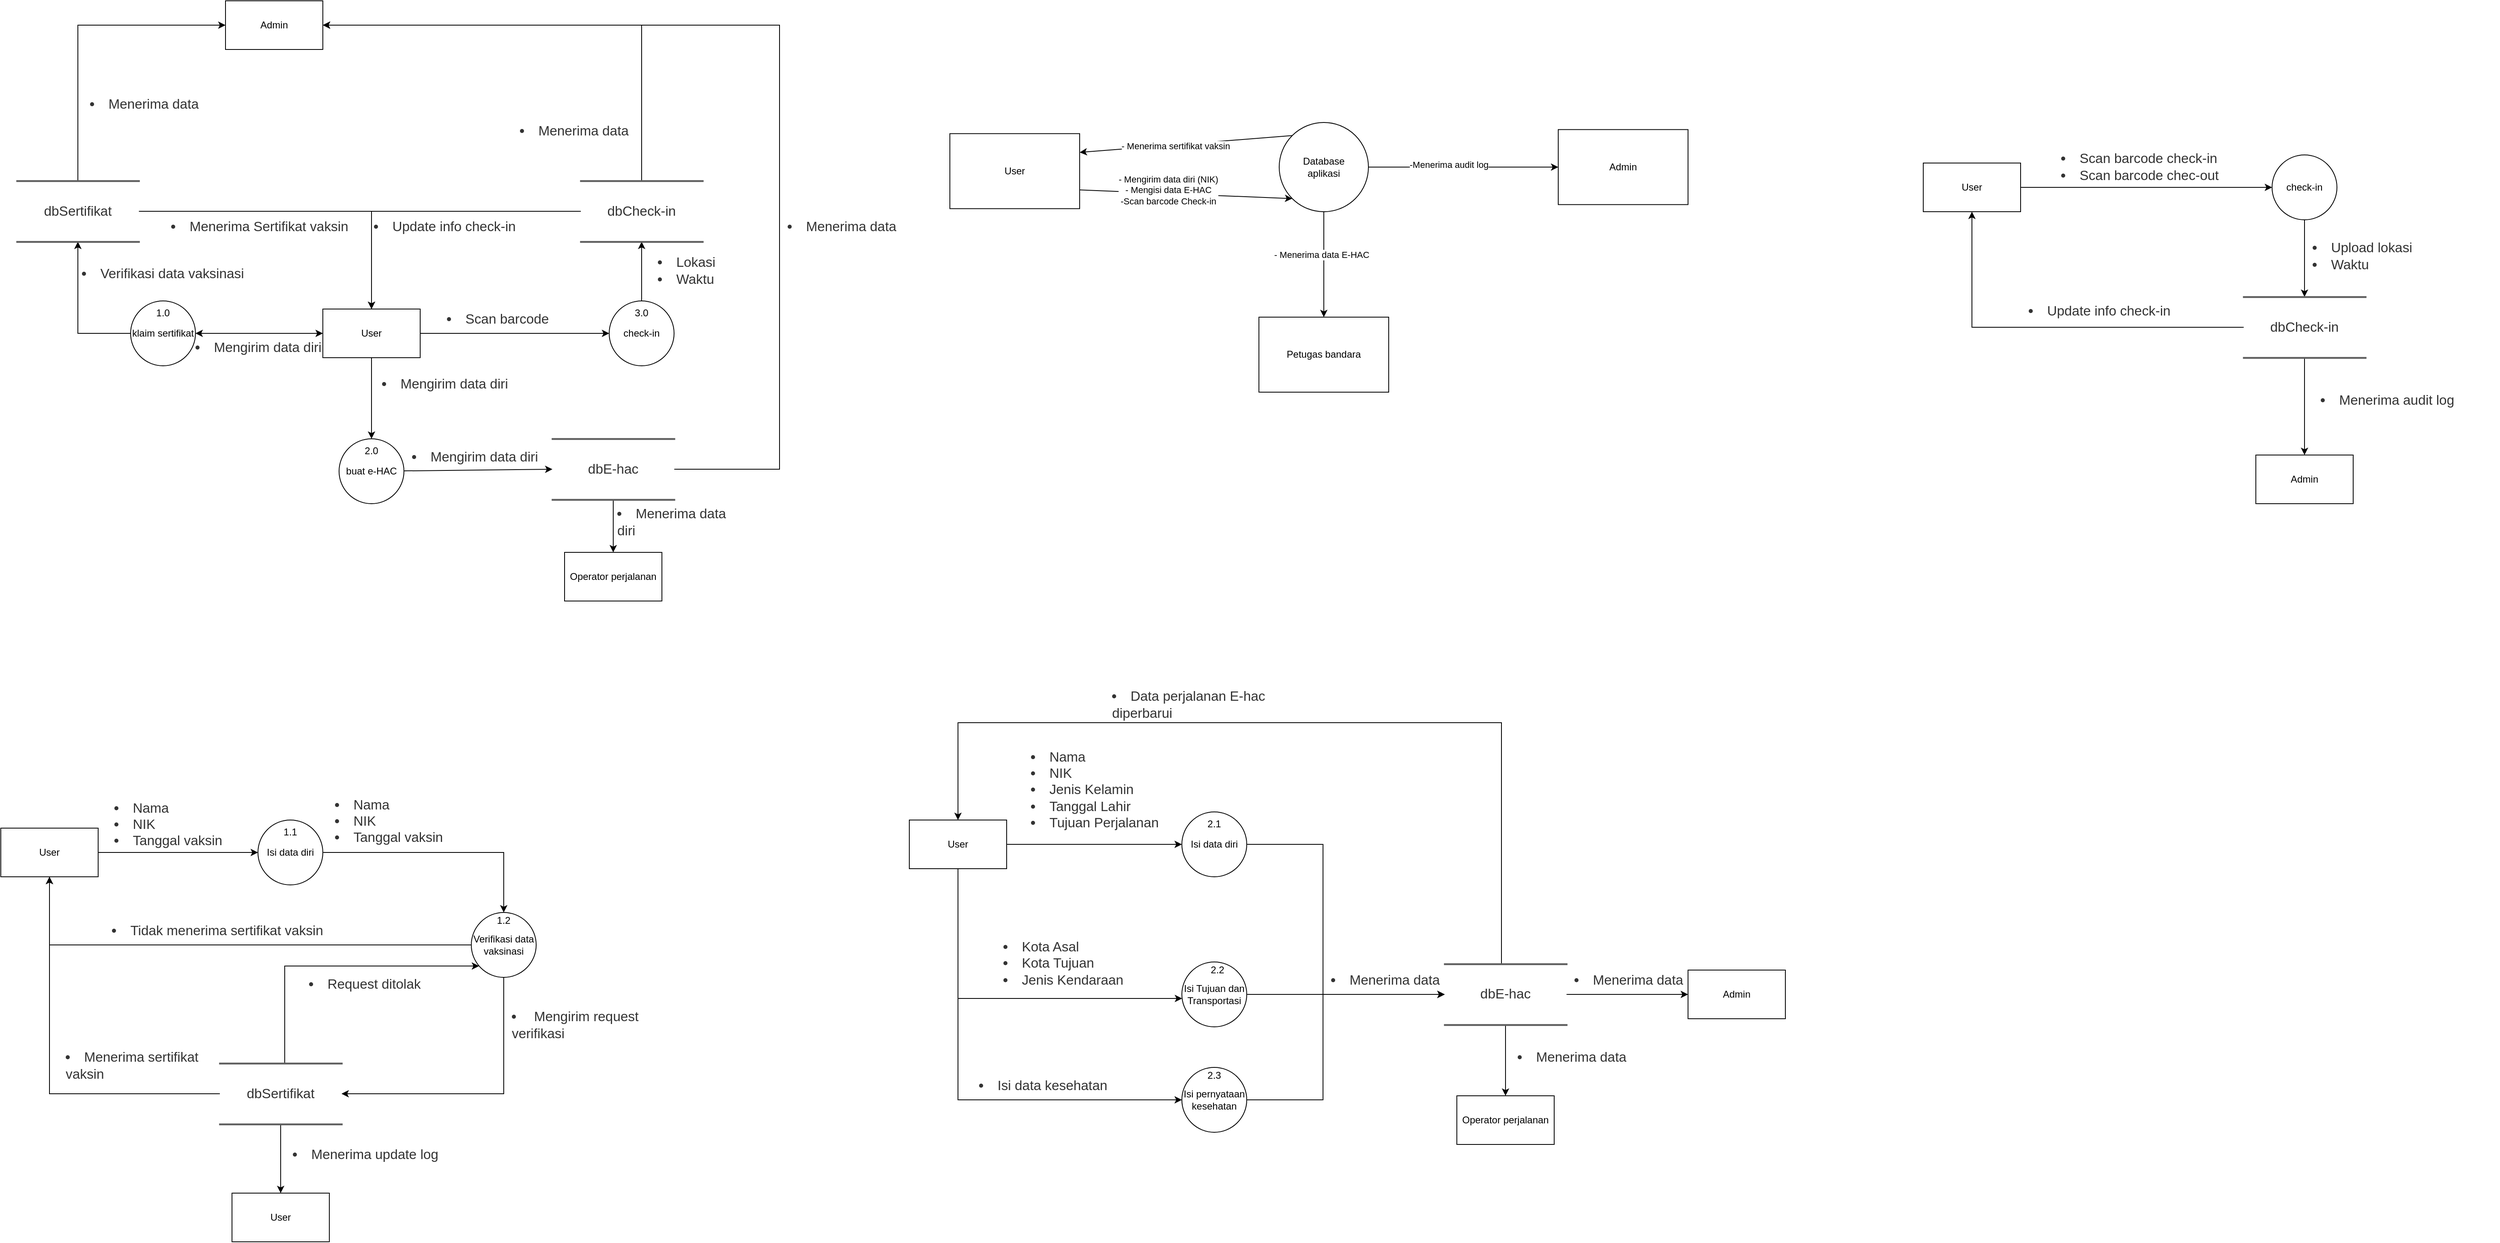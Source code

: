 <mxfile version="15.7.0" type="github"><diagram id="V8Hq1_ngPnHBTzTX9n4y" name="Page-1"><mxGraphModel dx="3760" dy="1576" grid="1" gridSize="10" guides="1" tooltips="1" connect="1" arrows="1" fold="1" page="1" pageScale="1" pageWidth="1169" pageHeight="827" math="0" shadow="0"><root><mxCell id="0"/><mxCell id="1" parent="0"/><mxCell id="EGkRi66vCZjtUg6DrDiT-50" style="edgeStyle=orthogonalEdgeStyle;rounded=0;orthogonalLoop=1;jettySize=auto;html=1;entryX=0.5;entryY=1;entryDx=0;entryDy=0;startArrow=none;startFill=0;" edge="1" parent="1" source="EGkRi66vCZjtUg6DrDiT-6" target="EGkRi66vCZjtUg6DrDiT-15"><mxGeometry relative="1" as="geometry"/></mxCell><mxCell id="EGkRi66vCZjtUg6DrDiT-6" value="check-in" style="ellipse;whiteSpace=wrap;html=1;aspect=fixed;" vertex="1" parent="1"><mxGeometry x="-1520" y="-380" width="80" height="80" as="geometry"/></mxCell><mxCell id="EGkRi66vCZjtUg6DrDiT-11" style="edgeStyle=orthogonalEdgeStyle;rounded=0;orthogonalLoop=1;jettySize=auto;html=1;entryX=0.5;entryY=1;entryDx=0;entryDy=0;" edge="1" parent="1" source="EGkRi66vCZjtUg6DrDiT-7" target="EGkRi66vCZjtUg6DrDiT-9"><mxGeometry relative="1" as="geometry"><Array as="points"><mxPoint x="-2175" y="-340"/></Array></mxGeometry></mxCell><mxCell id="EGkRi66vCZjtUg6DrDiT-7" value="klaim sertifikat" style="ellipse;whiteSpace=wrap;html=1;aspect=fixed;" vertex="1" parent="1"><mxGeometry x="-2110" y="-380" width="80" height="80" as="geometry"/></mxCell><mxCell id="EGkRi66vCZjtUg6DrDiT-33" style="edgeStyle=none;rounded=0;orthogonalLoop=1;jettySize=auto;html=1;entryX=0;entryY=0.5;entryDx=0;entryDy=0;" edge="1" parent="1" source="EGkRi66vCZjtUg6DrDiT-8" target="EGkRi66vCZjtUg6DrDiT-14"><mxGeometry relative="1" as="geometry"/></mxCell><mxCell id="EGkRi66vCZjtUg6DrDiT-8" value="buat e-HAC" style="ellipse;whiteSpace=wrap;html=1;aspect=fixed;" vertex="1" parent="1"><mxGeometry x="-1853" y="-210" width="80" height="80" as="geometry"/></mxCell><mxCell id="EGkRi66vCZjtUg6DrDiT-41" style="edgeStyle=orthogonalEdgeStyle;rounded=0;orthogonalLoop=1;jettySize=auto;html=1;entryX=0.5;entryY=0;entryDx=0;entryDy=0;startArrow=none;startFill=0;" edge="1" parent="1" source="EGkRi66vCZjtUg6DrDiT-9" target="EGkRi66vCZjtUg6DrDiT-16"><mxGeometry relative="1" as="geometry"/></mxCell><mxCell id="EGkRi66vCZjtUg6DrDiT-45" style="edgeStyle=orthogonalEdgeStyle;rounded=0;orthogonalLoop=1;jettySize=auto;html=1;entryX=0;entryY=0.5;entryDx=0;entryDy=0;startArrow=none;startFill=0;" edge="1" parent="1" source="EGkRi66vCZjtUg6DrDiT-9" target="EGkRi66vCZjtUg6DrDiT-18"><mxGeometry relative="1" as="geometry"><Array as="points"><mxPoint x="-2175" y="-720"/></Array></mxGeometry></mxCell><UserObject label="dbSertifikat" lucidchartObjectId="w27o8zYO7qZE" id="EGkRi66vCZjtUg6DrDiT-9"><mxCell style="html=1;overflow=block;blockSpacing=1;whiteSpace=wrap;shape=partialRectangle;right=0;left=0;whiteSpace=wrap;fontSize=16.7;fontColor=#333333;spacing=0;strokeColor=#5e5e5e;strokeOpacity=100;rounded=1;absoluteArcSize=1;arcSize=9;strokeWidth=2.3;" vertex="1" parent="1"><mxGeometry x="-2250" y="-528" width="150" height="75" as="geometry"/></mxCell></UserObject><mxCell id="EGkRi66vCZjtUg6DrDiT-23" style="edgeStyle=none;rounded=0;orthogonalLoop=1;jettySize=auto;html=1;exitX=0;exitY=0;exitDx=0;exitDy=0;entryX=1;entryY=0.25;entryDx=0;entryDy=0;" edge="1" parent="1" source="EGkRi66vCZjtUg6DrDiT-12" target="EGkRi66vCZjtUg6DrDiT-13"><mxGeometry relative="1" as="geometry"/></mxCell><mxCell id="EGkRi66vCZjtUg6DrDiT-24" value="- Menerima sertifikat vaksin" style="edgeLabel;html=1;align=center;verticalAlign=middle;resizable=0;points=[];" vertex="1" connectable="0" parent="EGkRi66vCZjtUg6DrDiT-23"><mxGeometry x="0.1" y="1" relative="1" as="geometry"><mxPoint as="offset"/></mxGeometry></mxCell><mxCell id="EGkRi66vCZjtUg6DrDiT-26" style="edgeStyle=none;rounded=0;orthogonalLoop=1;jettySize=auto;html=1;entryX=0.5;entryY=0;entryDx=0;entryDy=0;" edge="1" parent="1" source="EGkRi66vCZjtUg6DrDiT-12" target="EGkRi66vCZjtUg6DrDiT-25"><mxGeometry relative="1" as="geometry"/></mxCell><mxCell id="EGkRi66vCZjtUg6DrDiT-27" value="- Menerima data E-HAC" style="edgeLabel;html=1;align=center;verticalAlign=middle;resizable=0;points=[];" vertex="1" connectable="0" parent="EGkRi66vCZjtUg6DrDiT-26"><mxGeometry x="-0.185" y="-3" relative="1" as="geometry"><mxPoint as="offset"/></mxGeometry></mxCell><mxCell id="EGkRi66vCZjtUg6DrDiT-134" style="edgeStyle=orthogonalEdgeStyle;rounded=0;orthogonalLoop=1;jettySize=auto;html=1;startArrow=none;startFill=0;" edge="1" parent="1" source="EGkRi66vCZjtUg6DrDiT-12" target="EGkRi66vCZjtUg6DrDiT-28"><mxGeometry relative="1" as="geometry"/></mxCell><mxCell id="EGkRi66vCZjtUg6DrDiT-135" value="-Menerima audit log" style="edgeLabel;html=1;align=center;verticalAlign=middle;resizable=0;points=[];" vertex="1" connectable="0" parent="EGkRi66vCZjtUg6DrDiT-134"><mxGeometry x="-0.154" y="3" relative="1" as="geometry"><mxPoint as="offset"/></mxGeometry></mxCell><mxCell id="EGkRi66vCZjtUg6DrDiT-12" value="&lt;div&gt;Database &lt;br&gt;&lt;/div&gt;&lt;div&gt;aplikasi&lt;/div&gt;" style="ellipse;whiteSpace=wrap;html=1;aspect=fixed;" vertex="1" parent="1"><mxGeometry x="-694" y="-600" width="110" height="110" as="geometry"/></mxCell><mxCell id="EGkRi66vCZjtUg6DrDiT-21" style="rounded=0;orthogonalLoop=1;jettySize=auto;html=1;exitX=1;exitY=0.75;exitDx=0;exitDy=0;entryX=0;entryY=1;entryDx=0;entryDy=0;" edge="1" parent="1" source="EGkRi66vCZjtUg6DrDiT-13" target="EGkRi66vCZjtUg6DrDiT-12"><mxGeometry relative="1" as="geometry"/></mxCell><mxCell id="EGkRi66vCZjtUg6DrDiT-22" value="&lt;div&gt;- Mengirim data diri (NIK)&lt;/div&gt;&lt;div&gt;- Mengisi data E-HAC&lt;/div&gt;&lt;div&gt;-Scan barcode Check-in&lt;br&gt;&lt;/div&gt;&lt;div&gt;&lt;br&gt;&lt;/div&gt;" style="edgeLabel;html=1;align=center;verticalAlign=middle;resizable=0;points=[];" vertex="1" connectable="0" parent="EGkRi66vCZjtUg6DrDiT-21"><mxGeometry x="-0.169" y="-2" relative="1" as="geometry"><mxPoint as="offset"/></mxGeometry></mxCell><mxCell id="EGkRi66vCZjtUg6DrDiT-13" value="User" style="rounded=0;whiteSpace=wrap;html=1;" vertex="1" parent="1"><mxGeometry x="-1100" y="-586.25" width="160" height="92.5" as="geometry"/></mxCell><mxCell id="EGkRi66vCZjtUg6DrDiT-54" style="edgeStyle=orthogonalEdgeStyle;rounded=0;orthogonalLoop=1;jettySize=auto;html=1;entryX=0.5;entryY=0;entryDx=0;entryDy=0;startArrow=none;startFill=0;" edge="1" parent="1" source="EGkRi66vCZjtUg6DrDiT-14" target="EGkRi66vCZjtUg6DrDiT-17"><mxGeometry relative="1" as="geometry"/></mxCell><mxCell id="EGkRi66vCZjtUg6DrDiT-56" style="edgeStyle=orthogonalEdgeStyle;rounded=0;orthogonalLoop=1;jettySize=auto;html=1;entryX=1;entryY=0.5;entryDx=0;entryDy=0;startArrow=none;startFill=0;" edge="1" parent="1" source="EGkRi66vCZjtUg6DrDiT-14" target="EGkRi66vCZjtUg6DrDiT-18"><mxGeometry relative="1" as="geometry"><Array as="points"><mxPoint x="-1310" y="-172"/><mxPoint x="-1310" y="-720"/></Array></mxGeometry></mxCell><UserObject label="dbE-hac" lucidchartObjectId="w27o8zYO7qZE" id="EGkRi66vCZjtUg6DrDiT-14"><mxCell style="html=1;overflow=block;blockSpacing=1;whiteSpace=wrap;shape=partialRectangle;right=0;left=0;whiteSpace=wrap;fontSize=16.7;fontColor=#333333;spacing=0;strokeColor=#5e5e5e;strokeOpacity=100;rounded=1;absoluteArcSize=1;arcSize=9;strokeWidth=2.3;" vertex="1" parent="1"><mxGeometry x="-1590" y="-210" width="150" height="75" as="geometry"/></mxCell></UserObject><mxCell id="EGkRi66vCZjtUg6DrDiT-47" style="edgeStyle=orthogonalEdgeStyle;rounded=0;orthogonalLoop=1;jettySize=auto;html=1;startArrow=none;startFill=0;" edge="1" parent="1" source="EGkRi66vCZjtUg6DrDiT-15" target="EGkRi66vCZjtUg6DrDiT-16"><mxGeometry relative="1" as="geometry"/></mxCell><mxCell id="EGkRi66vCZjtUg6DrDiT-57" style="edgeStyle=orthogonalEdgeStyle;rounded=0;orthogonalLoop=1;jettySize=auto;html=1;entryX=1;entryY=0.5;entryDx=0;entryDy=0;startArrow=none;startFill=0;" edge="1" parent="1" source="EGkRi66vCZjtUg6DrDiT-15" target="EGkRi66vCZjtUg6DrDiT-18"><mxGeometry relative="1" as="geometry"><Array as="points"><mxPoint x="-1480" y="-720"/></Array></mxGeometry></mxCell><UserObject label="dbCheck-in" lucidchartObjectId="w27o8zYO7qZE" id="EGkRi66vCZjtUg6DrDiT-15"><mxCell style="html=1;overflow=block;blockSpacing=1;whiteSpace=wrap;shape=partialRectangle;right=0;left=0;whiteSpace=wrap;fontSize=16.7;fontColor=#333333;spacing=0;strokeColor=#5e5e5e;strokeOpacity=100;rounded=1;absoluteArcSize=1;arcSize=9;strokeWidth=2.3;" vertex="1" parent="1"><mxGeometry x="-1555" y="-528" width="150" height="75" as="geometry"/></mxCell></UserObject><mxCell id="EGkRi66vCZjtUg6DrDiT-19" style="edgeStyle=orthogonalEdgeStyle;rounded=0;orthogonalLoop=1;jettySize=auto;html=1;" edge="1" parent="1" source="EGkRi66vCZjtUg6DrDiT-16" target="EGkRi66vCZjtUg6DrDiT-6"><mxGeometry relative="1" as="geometry"/></mxCell><mxCell id="EGkRi66vCZjtUg6DrDiT-40" style="edgeStyle=orthogonalEdgeStyle;rounded=0;orthogonalLoop=1;jettySize=auto;html=1;startArrow=classic;startFill=1;" edge="1" parent="1" source="EGkRi66vCZjtUg6DrDiT-16" target="EGkRi66vCZjtUg6DrDiT-7"><mxGeometry relative="1" as="geometry"/></mxCell><mxCell id="EGkRi66vCZjtUg6DrDiT-46" style="edgeStyle=orthogonalEdgeStyle;rounded=0;orthogonalLoop=1;jettySize=auto;html=1;entryX=0.5;entryY=0;entryDx=0;entryDy=0;startArrow=none;startFill=0;" edge="1" parent="1" source="EGkRi66vCZjtUg6DrDiT-16" target="EGkRi66vCZjtUg6DrDiT-8"><mxGeometry relative="1" as="geometry"/></mxCell><mxCell id="EGkRi66vCZjtUg6DrDiT-16" value="User" style="rounded=0;whiteSpace=wrap;html=1;" vertex="1" parent="1"><mxGeometry x="-1873" y="-370" width="120" height="60" as="geometry"/></mxCell><mxCell id="EGkRi66vCZjtUg6DrDiT-17" value="Operator perjalanan" style="rounded=0;whiteSpace=wrap;html=1;" vertex="1" parent="1"><mxGeometry x="-1575" y="-70" width="120" height="60" as="geometry"/></mxCell><mxCell id="EGkRi66vCZjtUg6DrDiT-18" value="Admin" style="rounded=0;whiteSpace=wrap;html=1;" vertex="1" parent="1"><mxGeometry x="-1993" y="-750" width="120" height="60" as="geometry"/></mxCell><mxCell id="EGkRi66vCZjtUg6DrDiT-25" value="Petugas bandara" style="rounded=0;whiteSpace=wrap;html=1;" vertex="1" parent="1"><mxGeometry x="-719" y="-360" width="160" height="92.5" as="geometry"/></mxCell><mxCell id="EGkRi66vCZjtUg6DrDiT-28" value="Admin" style="rounded=0;whiteSpace=wrap;html=1;" vertex="1" parent="1"><mxGeometry x="-350" y="-591.25" width="160" height="92.5" as="geometry"/></mxCell><UserObject label="&lt;ul style=&quot;margin: 0px ; padding-left: 10px ; list-style-position: inside ; list-style-type: disc&quot;&gt;&lt;li style=&quot;text-align: left ; color: #333333 ; font-size: 16.7px&quot;&gt;&lt;span style=&quot;margin-left: 0px ; margin-top: -2px&quot;&gt;&lt;span style=&quot;font-size: 16.7px ; color: #333333&quot;&gt;Menerima Sertifikat vaksin&lt;br&gt;&lt;/span&gt;&lt;/span&gt;&lt;/li&gt;&lt;/ul&gt;" lucidchartObjectId="ZW7oOzYWZf9j" id="EGkRi66vCZjtUg6DrDiT-42"><mxCell style="html=1;overflow=block;blockSpacing=1;whiteSpace=wrap;strokeColor=none;fillColor=none;whiteSpace=wrap;fontSize=13;spacing=0;strokeWidth=1.5;" vertex="1" parent="1"><mxGeometry x="-2070" y="-493.75" width="230" height="45" as="geometry"/></mxCell></UserObject><UserObject label="&lt;ul style=&quot;margin: 0px ; padding-left: 10px ; list-style-position: inside ; list-style-type: disc&quot;&gt;&lt;li style=&quot;text-align: left ; color: #333333 ; font-size: 16.7px&quot;&gt;&lt;span style=&quot;margin-left: 0px ; margin-top: -2px&quot;&gt;&lt;span style=&quot;font-size: 16.7px ; color: #333333&quot;&gt;Mengirim data diri&lt;br&gt;&lt;/span&gt;&lt;/span&gt;&lt;/li&gt;&lt;/ul&gt;" lucidchartObjectId="ZW7oOzYWZf9j" id="EGkRi66vCZjtUg6DrDiT-43"><mxCell style="html=1;overflow=block;blockSpacing=1;whiteSpace=wrap;strokeColor=none;fillColor=none;whiteSpace=wrap;fontSize=13;spacing=0;strokeWidth=1.5;" vertex="1" parent="1"><mxGeometry x="-2040" y="-345" width="230" height="45" as="geometry"/></mxCell></UserObject><UserObject label="&lt;ul style=&quot;margin: 0px ; padding-left: 10px ; list-style-position: inside ; list-style-type: disc&quot;&gt;&lt;li style=&quot;text-align: left ; color: #333333 ; font-size: 16.7px&quot;&gt;&lt;span style=&quot;margin-left: 0px ; margin-top: -2px&quot;&gt;&lt;span style=&quot;font-size: 16.7px ; color: #333333&quot;&gt;Verifikasi data vaksinasi&lt;br&gt;&lt;/span&gt;&lt;/span&gt;&lt;/li&gt;&lt;/ul&gt;" lucidchartObjectId="ZW7oOzYWZf9j" id="EGkRi66vCZjtUg6DrDiT-44"><mxCell style="html=1;overflow=block;blockSpacing=1;whiteSpace=wrap;strokeColor=none;fillColor=none;whiteSpace=wrap;fontSize=13;spacing=0;strokeWidth=1.5;" vertex="1" parent="1"><mxGeometry x="-2180" y="-436" width="230" height="45" as="geometry"/></mxCell></UserObject><UserObject label="&lt;ul style=&quot;margin: 0px ; padding-left: 10px ; list-style-position: inside ; list-style-type: disc&quot;&gt;&lt;li style=&quot;text-align: left ; color: #333333 ; font-size: 16.7px&quot;&gt;Update info check-in&lt;br&gt;&lt;/li&gt;&lt;/ul&gt;" lucidchartObjectId="ZW7oOzYWZf9j" id="EGkRi66vCZjtUg6DrDiT-48"><mxCell style="html=1;overflow=block;blockSpacing=1;whiteSpace=wrap;strokeColor=none;fillColor=none;whiteSpace=wrap;fontSize=13;spacing=0;strokeWidth=1.5;" vertex="1" parent="1"><mxGeometry x="-1820" y="-493.75" width="230" height="45" as="geometry"/></mxCell></UserObject><UserObject label="&lt;ul style=&quot;margin: 0px ; padding-left: 10px ; list-style-position: inside ; list-style-type: disc&quot;&gt;&lt;li style=&quot;text-align: left ; color: #333333 ; font-size: 16.7px&quot;&gt;Scan barcode&lt;br&gt;&lt;/li&gt;&lt;/ul&gt;" lucidchartObjectId="ZW7oOzYWZf9j" id="EGkRi66vCZjtUg6DrDiT-49"><mxCell style="html=1;overflow=block;blockSpacing=1;whiteSpace=wrap;strokeColor=none;fillColor=none;whiteSpace=wrap;fontSize=13;spacing=0;strokeWidth=1.5;" vertex="1" parent="1"><mxGeometry x="-1730" y="-380" width="230" height="45" as="geometry"/></mxCell></UserObject><UserObject label="&lt;ul style=&quot;margin: 0px ; padding-left: 10px ; list-style-position: inside ; list-style-type: disc&quot;&gt;&lt;li style=&quot;text-align: left ; color: #333333 ; font-size: 16.7px&quot;&gt;Lokasi&lt;/li&gt;&lt;li style=&quot;text-align: left ; color: #333333 ; font-size: 16.7px&quot;&gt;Waktu&lt;br&gt;&lt;/li&gt;&lt;/ul&gt;" lucidchartObjectId="ZW7oOzYWZf9j" id="EGkRi66vCZjtUg6DrDiT-51"><mxCell style="html=1;overflow=block;blockSpacing=1;whiteSpace=wrap;strokeColor=none;fillColor=none;whiteSpace=wrap;fontSize=13;spacing=0;strokeWidth=1.5;" vertex="1" parent="1"><mxGeometry x="-1470" y="-440" width="100" height="45" as="geometry"/></mxCell></UserObject><UserObject label="&lt;ul style=&quot;margin: 0px ; padding-left: 10px ; list-style-position: inside ; list-style-type: disc&quot;&gt;&lt;li style=&quot;text-align: left ; color: #333333 ; font-size: 16.7px&quot;&gt;&lt;span style=&quot;margin-left: 0px ; margin-top: -2px&quot;&gt;&lt;span style=&quot;font-size: 16.7px ; color: #333333&quot;&gt;Mengirim data diri&lt;br&gt;&lt;/span&gt;&lt;/span&gt;&lt;/li&gt;&lt;/ul&gt;" lucidchartObjectId="ZW7oOzYWZf9j" id="EGkRi66vCZjtUg6DrDiT-52"><mxCell style="html=1;overflow=block;blockSpacing=1;whiteSpace=wrap;strokeColor=none;fillColor=none;whiteSpace=wrap;fontSize=13;spacing=0;strokeWidth=1.5;" vertex="1" parent="1"><mxGeometry x="-1810" y="-300" width="230" height="45" as="geometry"/></mxCell></UserObject><UserObject label="&lt;ul style=&quot;margin: 0px ; padding-left: 10px ; list-style-position: inside ; list-style-type: disc&quot;&gt;&lt;li style=&quot;text-align: left ; color: #333333 ; font-size: 16.7px&quot;&gt;&lt;span style=&quot;margin-left: 0px ; margin-top: -2px&quot;&gt;&lt;span style=&quot;font-size: 16.7px ; color: #333333&quot;&gt;Mengirim data diri&lt;br&gt;&lt;/span&gt;&lt;/span&gt;&lt;/li&gt;&lt;/ul&gt;" lucidchartObjectId="ZW7oOzYWZf9j" id="EGkRi66vCZjtUg6DrDiT-53"><mxCell style="html=1;overflow=block;blockSpacing=1;whiteSpace=wrap;strokeColor=none;fillColor=none;whiteSpace=wrap;fontSize=13;spacing=0;strokeWidth=1.5;" vertex="1" parent="1"><mxGeometry x="-1773" y="-210" width="230" height="45" as="geometry"/></mxCell></UserObject><UserObject label="&lt;ul style=&quot;margin: 0px ; padding-left: 10px ; list-style-position: inside ; list-style-type: disc&quot;&gt;&lt;li style=&quot;text-align: left ; color: #333333 ; font-size: 16.7px&quot;&gt;&lt;span style=&quot;margin-left: 0px ; margin-top: -2px&quot;&gt;&lt;span style=&quot;font-size: 16.7px ; color: #333333&quot;&gt;Menerima data diri&lt;br&gt;&lt;/span&gt;&lt;/span&gt;&lt;/li&gt;&lt;/ul&gt;" lucidchartObjectId="ZW7oOzYWZf9j" id="EGkRi66vCZjtUg6DrDiT-55"><mxCell style="html=1;overflow=block;blockSpacing=1;whiteSpace=wrap;strokeColor=none;fillColor=none;whiteSpace=wrap;fontSize=13;spacing=0;strokeWidth=1.5;" vertex="1" parent="1"><mxGeometry x="-1520" y="-130" width="170" height="45" as="geometry"/></mxCell></UserObject><UserObject label="&lt;ul style=&quot;margin: 0px ; padding-left: 10px ; list-style-position: inside ; list-style-type: disc&quot;&gt;&lt;li style=&quot;text-align: left ; color: #333333 ; font-size: 16.7px&quot;&gt;&lt;span style=&quot;margin-left: 0px ; margin-top: -2px&quot;&gt;&lt;span style=&quot;font-size: 16.7px ; color: #333333&quot;&gt;Menerima data&lt;br&gt;&lt;/span&gt;&lt;/span&gt;&lt;/li&gt;&lt;/ul&gt;" lucidchartObjectId="ZW7oOzYWZf9j" id="EGkRi66vCZjtUg6DrDiT-58"><mxCell style="html=1;overflow=block;blockSpacing=1;whiteSpace=wrap;strokeColor=none;fillColor=none;whiteSpace=wrap;fontSize=13;spacing=0;strokeWidth=1.5;" vertex="1" parent="1"><mxGeometry x="-2170" y="-645" width="170" height="45" as="geometry"/></mxCell></UserObject><UserObject label="&lt;ul style=&quot;margin: 0px ; padding-left: 10px ; list-style-position: inside ; list-style-type: disc&quot;&gt;&lt;li style=&quot;text-align: left ; color: #333333 ; font-size: 16.7px&quot;&gt;&lt;span style=&quot;margin-left: 0px ; margin-top: -2px&quot;&gt;&lt;span style=&quot;font-size: 16.7px ; color: #333333&quot;&gt;Menerima data&lt;br&gt;&lt;/span&gt;&lt;/span&gt;&lt;/li&gt;&lt;/ul&gt;" lucidchartObjectId="ZW7oOzYWZf9j" id="EGkRi66vCZjtUg6DrDiT-59"><mxCell style="html=1;overflow=block;blockSpacing=1;whiteSpace=wrap;strokeColor=none;fillColor=none;whiteSpace=wrap;fontSize=13;spacing=0;strokeWidth=1.5;" vertex="1" parent="1"><mxGeometry x="-1310" y="-493.75" width="170" height="45" as="geometry"/></mxCell></UserObject><UserObject label="&lt;ul style=&quot;margin: 0px ; padding-left: 10px ; list-style-position: inside ; list-style-type: disc&quot;&gt;&lt;li style=&quot;text-align: left ; color: #333333 ; font-size: 16.7px&quot;&gt;&lt;span style=&quot;margin-left: 0px ; margin-top: -2px&quot;&gt;&lt;span style=&quot;font-size: 16.7px ; color: #333333&quot;&gt;Menerima data&lt;br&gt;&lt;/span&gt;&lt;/span&gt;&lt;/li&gt;&lt;/ul&gt;" lucidchartObjectId="ZW7oOzYWZf9j" id="EGkRi66vCZjtUg6DrDiT-60"><mxCell style="html=1;overflow=block;blockSpacing=1;whiteSpace=wrap;strokeColor=none;fillColor=none;whiteSpace=wrap;fontSize=13;spacing=0;strokeWidth=1.5;" vertex="1" parent="1"><mxGeometry x="-1640" y="-611.25" width="170" height="45" as="geometry"/></mxCell></UserObject><mxCell id="EGkRi66vCZjtUg6DrDiT-66" style="edgeStyle=orthogonalEdgeStyle;rounded=0;orthogonalLoop=1;jettySize=auto;html=1;entryX=0;entryY=0.5;entryDx=0;entryDy=0;startArrow=none;startFill=0;" edge="1" parent="1" source="EGkRi66vCZjtUg6DrDiT-61" target="EGkRi66vCZjtUg6DrDiT-64"><mxGeometry relative="1" as="geometry"/></mxCell><mxCell id="EGkRi66vCZjtUg6DrDiT-61" value="User" style="rounded=0;whiteSpace=wrap;html=1;" vertex="1" parent="1"><mxGeometry x="-2270" y="270" width="120" height="60" as="geometry"/></mxCell><mxCell id="EGkRi66vCZjtUg6DrDiT-77" style="edgeStyle=orthogonalEdgeStyle;rounded=0;orthogonalLoop=1;jettySize=auto;html=1;entryX=1;entryY=0.5;entryDx=0;entryDy=0;startArrow=none;startFill=0;" edge="1" parent="1" source="EGkRi66vCZjtUg6DrDiT-62" target="EGkRi66vCZjtUg6DrDiT-63"><mxGeometry relative="1" as="geometry"><Array as="points"><mxPoint x="-1650" y="598"/></Array></mxGeometry></mxCell><mxCell id="EGkRi66vCZjtUg6DrDiT-80" style="edgeStyle=orthogonalEdgeStyle;rounded=0;orthogonalLoop=1;jettySize=auto;html=1;entryX=0.5;entryY=1;entryDx=0;entryDy=0;startArrow=none;startFill=0;" edge="1" parent="1" source="EGkRi66vCZjtUg6DrDiT-62" target="EGkRi66vCZjtUg6DrDiT-61"><mxGeometry relative="1" as="geometry"/></mxCell><mxCell id="EGkRi66vCZjtUg6DrDiT-62" value="Verifikasi data vaksinasi" style="ellipse;whiteSpace=wrap;html=1;aspect=fixed;" vertex="1" parent="1"><mxGeometry x="-1690" y="374" width="80" height="80" as="geometry"/></mxCell><mxCell id="EGkRi66vCZjtUg6DrDiT-72" style="edgeStyle=orthogonalEdgeStyle;rounded=0;orthogonalLoop=1;jettySize=auto;html=1;startArrow=none;startFill=0;" edge="1" parent="1" source="EGkRi66vCZjtUg6DrDiT-63" target="EGkRi66vCZjtUg6DrDiT-61"><mxGeometry relative="1" as="geometry"/></mxCell><mxCell id="EGkRi66vCZjtUg6DrDiT-78" style="edgeStyle=orthogonalEdgeStyle;rounded=0;orthogonalLoop=1;jettySize=auto;html=1;startArrow=none;startFill=0;" edge="1" parent="1" source="EGkRi66vCZjtUg6DrDiT-63" target="EGkRi66vCZjtUg6DrDiT-62"><mxGeometry relative="1" as="geometry"><mxPoint x="-1670" y="440" as="targetPoint"/><Array as="points"><mxPoint x="-1920" y="440"/></Array></mxGeometry></mxCell><mxCell id="EGkRi66vCZjtUg6DrDiT-83" style="edgeStyle=orthogonalEdgeStyle;rounded=0;orthogonalLoop=1;jettySize=auto;html=1;entryX=0.5;entryY=0;entryDx=0;entryDy=0;startArrow=none;startFill=0;" edge="1" parent="1" source="EGkRi66vCZjtUg6DrDiT-63" target="EGkRi66vCZjtUg6DrDiT-82"><mxGeometry relative="1" as="geometry"/></mxCell><UserObject label="dbSertifikat" lucidchartObjectId="w27o8zYO7qZE" id="EGkRi66vCZjtUg6DrDiT-63"><mxCell style="html=1;overflow=block;blockSpacing=1;whiteSpace=wrap;shape=partialRectangle;right=0;left=0;whiteSpace=wrap;fontSize=16.7;fontColor=#333333;spacing=0;strokeColor=#5e5e5e;strokeOpacity=100;rounded=1;absoluteArcSize=1;arcSize=9;strokeWidth=2.3;" vertex="1" parent="1"><mxGeometry x="-2000" y="560" width="150" height="75" as="geometry"/></mxCell></UserObject><mxCell id="EGkRi66vCZjtUg6DrDiT-68" style="edgeStyle=orthogonalEdgeStyle;rounded=0;orthogonalLoop=1;jettySize=auto;html=1;startArrow=none;startFill=0;" edge="1" parent="1" source="EGkRi66vCZjtUg6DrDiT-64" target="EGkRi66vCZjtUg6DrDiT-62"><mxGeometry relative="1" as="geometry"/></mxCell><mxCell id="EGkRi66vCZjtUg6DrDiT-64" value="Isi data diri" style="ellipse;whiteSpace=wrap;html=1;aspect=fixed;" vertex="1" parent="1"><mxGeometry x="-1953" y="260" width="80" height="80" as="geometry"/></mxCell><UserObject label="&lt;ul style=&quot;margin: 0px ; padding-left: 10px ; list-style-position: inside ; list-style-type: disc&quot;&gt;&lt;li style=&quot;text-align: left ; color: #333333 ; font-size: 16.7px&quot;&gt;Nama&lt;/li&gt;&lt;li style=&quot;text-align: left ; color: #333333 ; font-size: 16.7px&quot;&gt;NIK&lt;/li&gt;&lt;li style=&quot;text-align: left ; color: #333333 ; font-size: 16.7px&quot;&gt;Tanggal vaksin&lt;br&gt;&lt;/li&gt;&lt;/ul&gt;" lucidchartObjectId="ZW7oOzYWZf9j" id="EGkRi66vCZjtUg6DrDiT-67"><mxCell style="html=1;overflow=block;blockSpacing=1;whiteSpace=wrap;strokeColor=none;fillColor=none;whiteSpace=wrap;fontSize=13;spacing=0;strokeWidth=1.5;" vertex="1" parent="1"><mxGeometry x="-2140" y="235" width="230" height="45" as="geometry"/></mxCell></UserObject><UserObject label="&lt;br&gt;&lt;ul style=&quot;margin: 0px ; padding-left: 10px ; list-style-position: inside ; list-style-type: disc&quot;&gt;&lt;li style=&quot;text-align: left ; color: #333333 ; font-size: 16.7px&quot;&gt;Nama&lt;/li&gt;&lt;li style=&quot;text-align: left ; color: #333333 ; font-size: 16.7px&quot;&gt;NIK&lt;/li&gt;&lt;li style=&quot;text-align: left ; color: #333333 ; font-size: 16.7px&quot;&gt;Tanggal vaksin&lt;br&gt;&lt;/li&gt;&lt;/ul&gt;" lucidchartObjectId="ZW7oOzYWZf9j" id="EGkRi66vCZjtUg6DrDiT-69"><mxCell style="html=1;overflow=block;blockSpacing=1;whiteSpace=wrap;strokeColor=none;fillColor=none;whiteSpace=wrap;fontSize=13;spacing=0;strokeWidth=1.5;" vertex="1" parent="1"><mxGeometry x="-1868" y="215" width="230" height="45" as="geometry"/></mxCell></UserObject><UserObject label="&lt;ul style=&quot;margin: 0px ; padding-left: 10px ; list-style-position: inside ; list-style-type: disc&quot;&gt;&lt;li style=&quot;text-align: left ; color: #333333 ; font-size: 16.7px&quot;&gt;&amp;nbsp;Mengirim request verifikasi&lt;br&gt;&lt;/li&gt;&lt;/ul&gt;" lucidchartObjectId="ZW7oOzYWZf9j" id="EGkRi66vCZjtUg6DrDiT-73"><mxCell style="html=1;overflow=block;blockSpacing=1;whiteSpace=wrap;strokeColor=none;fillColor=none;whiteSpace=wrap;fontSize=13;spacing=0;strokeWidth=1.5;" vertex="1" parent="1"><mxGeometry x="-1650" y="490" width="190" height="45" as="geometry"/></mxCell></UserObject><UserObject label="&lt;ul style=&quot;margin: 0px ; padding-left: 10px ; list-style-position: inside ; list-style-type: disc&quot;&gt;&lt;li style=&quot;text-align: left ; color: #333333 ; font-size: 16.7px&quot;&gt;Menerima sertifikat vaksin&lt;br&gt;&lt;/li&gt;&lt;/ul&gt;" lucidchartObjectId="ZW7oOzYWZf9j" id="EGkRi66vCZjtUg6DrDiT-75"><mxCell style="html=1;overflow=block;blockSpacing=1;whiteSpace=wrap;strokeColor=none;fillColor=none;whiteSpace=wrap;fontSize=13;spacing=0;strokeWidth=1.5;" vertex="1" parent="1"><mxGeometry x="-2200" y="540" width="190" height="45" as="geometry"/></mxCell></UserObject><UserObject label="&lt;ul style=&quot;margin: 0px ; padding-left: 10px ; list-style-position: inside ; list-style-type: disc&quot;&gt;&lt;li style=&quot;text-align: left ; color: #333333 ; font-size: 16.7px&quot;&gt;Request ditolak&lt;br&gt;&lt;/li&gt;&lt;/ul&gt;" lucidchartObjectId="ZW7oOzYWZf9j" id="EGkRi66vCZjtUg6DrDiT-79"><mxCell style="html=1;overflow=block;blockSpacing=1;whiteSpace=wrap;strokeColor=none;fillColor=none;whiteSpace=wrap;fontSize=13;spacing=0;strokeWidth=1.5;" vertex="1" parent="1"><mxGeometry x="-1900" y="440" width="190" height="45" as="geometry"/></mxCell></UserObject><UserObject label="&lt;ul style=&quot;margin: 0px ; padding-left: 10px ; list-style-position: inside ; list-style-type: disc&quot;&gt;&lt;li style=&quot;text-align: left ; color: #333333 ; font-size: 16.7px&quot;&gt;Tidak menerima sertifikat vaksin&lt;br&gt;&lt;/li&gt;&lt;/ul&gt;" lucidchartObjectId="ZW7oOzYWZf9j" id="EGkRi66vCZjtUg6DrDiT-81"><mxCell style="html=1;overflow=block;blockSpacing=1;whiteSpace=wrap;strokeColor=none;fillColor=none;whiteSpace=wrap;fontSize=13;spacing=0;strokeWidth=1.5;" vertex="1" parent="1"><mxGeometry x="-2143" y="374" width="283" height="45" as="geometry"/></mxCell></UserObject><mxCell id="EGkRi66vCZjtUg6DrDiT-82" value="User" style="rounded=0;whiteSpace=wrap;html=1;" vertex="1" parent="1"><mxGeometry x="-1985" y="720" width="120" height="60" as="geometry"/></mxCell><UserObject label="&lt;ul style=&quot;margin: 0px ; padding-left: 10px ; list-style-position: inside ; list-style-type: disc&quot;&gt;&lt;li style=&quot;text-align: left ; color: #333333 ; font-size: 16.7px&quot;&gt;Menerima update log&lt;br&gt;&lt;/li&gt;&lt;/ul&gt;" lucidchartObjectId="ZW7oOzYWZf9j" id="EGkRi66vCZjtUg6DrDiT-84"><mxCell style="html=1;overflow=block;blockSpacing=1;whiteSpace=wrap;strokeColor=none;fillColor=none;whiteSpace=wrap;fontSize=13;spacing=0;strokeWidth=1.5;" vertex="1" parent="1"><mxGeometry x="-1920" y="650" width="190" height="45" as="geometry"/></mxCell></UserObject><mxCell id="EGkRi66vCZjtUg6DrDiT-89" style="edgeStyle=orthogonalEdgeStyle;rounded=0;orthogonalLoop=1;jettySize=auto;html=1;startArrow=none;startFill=0;" edge="1" parent="1" source="EGkRi66vCZjtUg6DrDiT-85" target="EGkRi66vCZjtUg6DrDiT-86"><mxGeometry relative="1" as="geometry"/></mxCell><mxCell id="EGkRi66vCZjtUg6DrDiT-91" style="edgeStyle=orthogonalEdgeStyle;rounded=0;orthogonalLoop=1;jettySize=auto;html=1;startArrow=none;startFill=0;" edge="1" parent="1" source="EGkRi66vCZjtUg6DrDiT-85" target="EGkRi66vCZjtUg6DrDiT-90"><mxGeometry relative="1" as="geometry"><Array as="points"><mxPoint x="-1090" y="480"/></Array></mxGeometry></mxCell><mxCell id="EGkRi66vCZjtUg6DrDiT-94" style="edgeStyle=orthogonalEdgeStyle;rounded=0;orthogonalLoop=1;jettySize=auto;html=1;entryX=0;entryY=0.5;entryDx=0;entryDy=0;startArrow=none;startFill=0;" edge="1" parent="1" source="EGkRi66vCZjtUg6DrDiT-85" target="EGkRi66vCZjtUg6DrDiT-93"><mxGeometry relative="1" as="geometry"><Array as="points"><mxPoint x="-1090" y="605"/></Array></mxGeometry></mxCell><mxCell id="EGkRi66vCZjtUg6DrDiT-85" value="User" style="rounded=0;whiteSpace=wrap;html=1;" vertex="1" parent="1"><mxGeometry x="-1150" y="260" width="120" height="60" as="geometry"/></mxCell><mxCell id="EGkRi66vCZjtUg6DrDiT-101" style="edgeStyle=orthogonalEdgeStyle;rounded=0;orthogonalLoop=1;jettySize=auto;html=1;entryX=0;entryY=0.5;entryDx=0;entryDy=0;startArrow=none;startFill=0;" edge="1" parent="1" source="EGkRi66vCZjtUg6DrDiT-86" target="EGkRi66vCZjtUg6DrDiT-96"><mxGeometry relative="1" as="geometry"><Array as="points"><mxPoint x="-640" y="290"/><mxPoint x="-640" y="475"/></Array></mxGeometry></mxCell><mxCell id="EGkRi66vCZjtUg6DrDiT-86" value="Isi data diri" style="ellipse;whiteSpace=wrap;html=1;aspect=fixed;" vertex="1" parent="1"><mxGeometry x="-814" y="250" width="80" height="80" as="geometry"/></mxCell><UserObject label="&lt;ul style=&quot;margin: 0px ; padding-left: 10px ; list-style-position: inside ; list-style-type: disc&quot;&gt;&lt;li style=&quot;text-align: left ; color: #333333 ; font-size: 16.7px&quot;&gt;Nama&lt;/li&gt;&lt;li style=&quot;text-align: left ; color: #333333 ; font-size: 16.7px&quot;&gt;NIK&lt;/li&gt;&lt;li style=&quot;text-align: left ; color: #333333 ; font-size: 16.7px&quot;&gt;Jenis Kelamin&lt;/li&gt;&lt;li style=&quot;text-align: left ; color: #333333 ; font-size: 16.7px&quot;&gt;Tanggal Lahir&lt;/li&gt;&lt;li style=&quot;text-align: left ; color: #333333 ; font-size: 16.7px&quot;&gt;Tujuan Perjalanan&lt;br&gt;&lt;/li&gt;&lt;/ul&gt;" lucidchartObjectId="ZW7oOzYWZf9j" id="EGkRi66vCZjtUg6DrDiT-88"><mxCell style="html=1;overflow=block;blockSpacing=1;whiteSpace=wrap;strokeColor=none;fillColor=none;whiteSpace=wrap;fontSize=13;spacing=0;strokeWidth=1.5;" vertex="1" parent="1"><mxGeometry x="-1010" y="165" width="230" height="115" as="geometry"/></mxCell></UserObject><mxCell id="EGkRi66vCZjtUg6DrDiT-98" style="edgeStyle=orthogonalEdgeStyle;rounded=0;orthogonalLoop=1;jettySize=auto;html=1;entryX=0;entryY=0.5;entryDx=0;entryDy=0;startArrow=none;startFill=0;" edge="1" parent="1" source="EGkRi66vCZjtUg6DrDiT-90" target="EGkRi66vCZjtUg6DrDiT-96"><mxGeometry relative="1" as="geometry"/></mxCell><mxCell id="EGkRi66vCZjtUg6DrDiT-90" value="Isi Tujuan dan Transportasi" style="ellipse;whiteSpace=wrap;html=1;aspect=fixed;" vertex="1" parent="1"><mxGeometry x="-814" y="435" width="80" height="80" as="geometry"/></mxCell><UserObject label="&lt;ul style=&quot;margin: 0px ; padding-left: 10px ; list-style-position: inside ; list-style-type: disc&quot;&gt;&lt;li style=&quot;text-align: left ; color: #333333 ; font-size: 16.7px&quot;&gt;Kota Asal&lt;/li&gt;&lt;li style=&quot;text-align: left ; color: #333333 ; font-size: 16.7px&quot;&gt;Kota Tujuan&lt;/li&gt;&lt;li style=&quot;text-align: left ; color: #333333 ; font-size: 16.7px&quot;&gt;Jenis Kendaraan&lt;br&gt;&lt;/li&gt;&lt;/ul&gt;" lucidchartObjectId="ZW7oOzYWZf9j" id="EGkRi66vCZjtUg6DrDiT-92"><mxCell style="html=1;overflow=block;blockSpacing=1;whiteSpace=wrap;strokeColor=none;fillColor=none;whiteSpace=wrap;fontSize=13;spacing=0;strokeWidth=1.5;" vertex="1" parent="1"><mxGeometry x="-1044" y="399" width="230" height="75" as="geometry"/></mxCell></UserObject><mxCell id="EGkRi66vCZjtUg6DrDiT-100" style="edgeStyle=orthogonalEdgeStyle;rounded=0;orthogonalLoop=1;jettySize=auto;html=1;entryX=0;entryY=0.5;entryDx=0;entryDy=0;startArrow=none;startFill=0;" edge="1" parent="1" source="EGkRi66vCZjtUg6DrDiT-93" target="EGkRi66vCZjtUg6DrDiT-96"><mxGeometry relative="1" as="geometry"><Array as="points"><mxPoint x="-640" y="605"/><mxPoint x="-640" y="475"/></Array></mxGeometry></mxCell><mxCell id="EGkRi66vCZjtUg6DrDiT-93" value="Isi pernyataan kesehatan" style="ellipse;whiteSpace=wrap;html=1;aspect=fixed;" vertex="1" parent="1"><mxGeometry x="-814" y="565" width="80" height="80" as="geometry"/></mxCell><UserObject label="&lt;ul style=&quot;margin: 0px ; padding-left: 10px ; list-style-position: inside ; list-style-type: disc&quot;&gt;&lt;li style=&quot;text-align: left ; color: #333333 ; font-size: 16.7px&quot;&gt;Isi data kesehatan&lt;br&gt;&lt;/li&gt;&lt;/ul&gt;" lucidchartObjectId="ZW7oOzYWZf9j" id="EGkRi66vCZjtUg6DrDiT-95"><mxCell style="html=1;overflow=block;blockSpacing=1;whiteSpace=wrap;strokeColor=none;fillColor=none;whiteSpace=wrap;fontSize=13;spacing=0;strokeWidth=1.5;" vertex="1" parent="1"><mxGeometry x="-1074" y="550" width="230" height="75" as="geometry"/></mxCell></UserObject><mxCell id="EGkRi66vCZjtUg6DrDiT-103" style="edgeStyle=orthogonalEdgeStyle;rounded=0;orthogonalLoop=1;jettySize=auto;html=1;entryX=0.5;entryY=0;entryDx=0;entryDy=0;startArrow=none;startFill=0;" edge="1" parent="1" source="EGkRi66vCZjtUg6DrDiT-96" target="EGkRi66vCZjtUg6DrDiT-85"><mxGeometry relative="1" as="geometry"><Array as="points"><mxPoint x="-420" y="140"/><mxPoint x="-1090" y="140"/></Array></mxGeometry></mxCell><mxCell id="EGkRi66vCZjtUg6DrDiT-107" style="edgeStyle=orthogonalEdgeStyle;rounded=0;orthogonalLoop=1;jettySize=auto;html=1;entryX=0.5;entryY=0;entryDx=0;entryDy=0;startArrow=none;startFill=0;" edge="1" parent="1" source="EGkRi66vCZjtUg6DrDiT-96" target="EGkRi66vCZjtUg6DrDiT-105"><mxGeometry relative="1" as="geometry"/></mxCell><mxCell id="EGkRi66vCZjtUg6DrDiT-111" style="edgeStyle=orthogonalEdgeStyle;rounded=0;orthogonalLoop=1;jettySize=auto;html=1;entryX=0;entryY=0.5;entryDx=0;entryDy=0;startArrow=none;startFill=0;" edge="1" parent="1" source="EGkRi66vCZjtUg6DrDiT-96" target="EGkRi66vCZjtUg6DrDiT-110"><mxGeometry relative="1" as="geometry"/></mxCell><UserObject label="dbE-hac" lucidchartObjectId="w27o8zYO7qZE" id="EGkRi66vCZjtUg6DrDiT-96"><mxCell style="html=1;overflow=block;blockSpacing=1;whiteSpace=wrap;shape=partialRectangle;right=0;left=0;whiteSpace=wrap;fontSize=16.7;fontColor=#333333;spacing=0;strokeColor=#5e5e5e;strokeOpacity=100;rounded=1;absoluteArcSize=1;arcSize=9;strokeWidth=2.3;" vertex="1" parent="1"><mxGeometry x="-490" y="437.5" width="150" height="75" as="geometry"/></mxCell></UserObject><UserObject label="&lt;ul style=&quot;margin: 0px ; padding-left: 10px ; list-style-position: inside ; list-style-type: disc&quot;&gt;&lt;li style=&quot;text-align: left ; color: #333333 ; font-size: 16.7px&quot;&gt;Menerima data&lt;br&gt;&lt;/li&gt;&lt;/ul&gt;" lucidchartObjectId="ZW7oOzYWZf9j" id="EGkRi66vCZjtUg6DrDiT-102"><mxCell style="html=1;overflow=block;blockSpacing=1;whiteSpace=wrap;strokeColor=none;fillColor=none;whiteSpace=wrap;fontSize=13;spacing=0;strokeWidth=1.5;" vertex="1" parent="1"><mxGeometry x="-640" y="420" width="230" height="75" as="geometry"/></mxCell></UserObject><UserObject label="&lt;ul style=&quot;margin: 0px ; padding-left: 10px ; list-style-position: inside ; list-style-type: disc&quot;&gt;&lt;li style=&quot;text-align: left ; color: #333333 ; font-size: 16.7px&quot;&gt;Data perjalanan E-hac diperbarui&lt;br&gt;&lt;/li&gt;&lt;/ul&gt;" lucidchartObjectId="ZW7oOzYWZf9j" id="EGkRi66vCZjtUg6DrDiT-104"><mxCell style="html=1;overflow=block;blockSpacing=1;whiteSpace=wrap;strokeColor=none;fillColor=none;whiteSpace=wrap;fontSize=13;spacing=0;strokeWidth=1.5;" vertex="1" parent="1"><mxGeometry x="-910" y="80" width="230" height="75" as="geometry"/></mxCell></UserObject><mxCell id="EGkRi66vCZjtUg6DrDiT-105" value="Operator perjalanan" style="rounded=0;whiteSpace=wrap;html=1;" vertex="1" parent="1"><mxGeometry x="-475" y="600" width="120" height="60" as="geometry"/></mxCell><UserObject label="&lt;ul style=&quot;margin: 0px ; padding-left: 10px ; list-style-position: inside ; list-style-type: disc&quot;&gt;&lt;li style=&quot;text-align: left ; color: #333333 ; font-size: 16.7px&quot;&gt;Menerima data&lt;br&gt;&lt;/li&gt;&lt;/ul&gt;" lucidchartObjectId="ZW7oOzYWZf9j" id="EGkRi66vCZjtUg6DrDiT-109"><mxCell style="html=1;overflow=block;blockSpacing=1;whiteSpace=wrap;strokeColor=none;fillColor=none;whiteSpace=wrap;fontSize=13;spacing=0;strokeWidth=1.5;" vertex="1" parent="1"><mxGeometry x="-410" y="515" width="230" height="75" as="geometry"/></mxCell></UserObject><mxCell id="EGkRi66vCZjtUg6DrDiT-110" value="Admin" style="rounded=0;whiteSpace=wrap;html=1;" vertex="1" parent="1"><mxGeometry x="-190" y="445" width="120" height="60" as="geometry"/></mxCell><UserObject label="&lt;ul style=&quot;margin: 0px ; padding-left: 10px ; list-style-position: inside ; list-style-type: disc&quot;&gt;&lt;li style=&quot;text-align: left ; color: #333333 ; font-size: 16.7px&quot;&gt;Menerima data&lt;br&gt;&lt;/li&gt;&lt;/ul&gt;" lucidchartObjectId="ZW7oOzYWZf9j" id="EGkRi66vCZjtUg6DrDiT-112"><mxCell style="html=1;overflow=block;blockSpacing=1;whiteSpace=wrap;strokeColor=none;fillColor=none;whiteSpace=wrap;fontSize=13;spacing=0;strokeWidth=1.5;" vertex="1" parent="1"><mxGeometry x="-340" y="435" width="150" height="45" as="geometry"/></mxCell></UserObject><mxCell id="EGkRi66vCZjtUg6DrDiT-113" value="1.0" style="text;html=1;strokeColor=none;fillColor=none;align=center;verticalAlign=middle;whiteSpace=wrap;rounded=0;" vertex="1" parent="1"><mxGeometry x="-2100" y="-380" width="60" height="30" as="geometry"/></mxCell><mxCell id="EGkRi66vCZjtUg6DrDiT-114" value="2.0" style="text;html=1;strokeColor=none;fillColor=none;align=center;verticalAlign=middle;whiteSpace=wrap;rounded=0;" vertex="1" parent="1"><mxGeometry x="-1843" y="-210" width="60" height="30" as="geometry"/></mxCell><mxCell id="EGkRi66vCZjtUg6DrDiT-115" value="3.0" style="text;html=1;strokeColor=none;fillColor=none;align=center;verticalAlign=middle;whiteSpace=wrap;rounded=0;" vertex="1" parent="1"><mxGeometry x="-1510" y="-380" width="60" height="30" as="geometry"/></mxCell><mxCell id="EGkRi66vCZjtUg6DrDiT-116" value="1.1" style="text;html=1;strokeColor=none;fillColor=none;align=center;verticalAlign=middle;whiteSpace=wrap;rounded=0;" vertex="1" parent="1"><mxGeometry x="-1943" y="260" width="60" height="30" as="geometry"/></mxCell><mxCell id="EGkRi66vCZjtUg6DrDiT-117" value="1.2" style="text;html=1;strokeColor=none;fillColor=none;align=center;verticalAlign=middle;whiteSpace=wrap;rounded=0;" vertex="1" parent="1"><mxGeometry x="-1680" y="369" width="60" height="30" as="geometry"/></mxCell><mxCell id="EGkRi66vCZjtUg6DrDiT-119" value="2.1" style="text;html=1;strokeColor=none;fillColor=none;align=center;verticalAlign=middle;whiteSpace=wrap;rounded=0;" vertex="1" parent="1"><mxGeometry x="-804" y="250" width="60" height="30" as="geometry"/></mxCell><mxCell id="EGkRi66vCZjtUg6DrDiT-120" value="2.2" style="text;html=1;strokeColor=none;fillColor=none;align=center;verticalAlign=middle;whiteSpace=wrap;rounded=0;" vertex="1" parent="1"><mxGeometry x="-800" y="430" width="60" height="30" as="geometry"/></mxCell><mxCell id="EGkRi66vCZjtUg6DrDiT-121" value="2.3" style="text;html=1;strokeColor=none;fillColor=none;align=center;verticalAlign=middle;whiteSpace=wrap;rounded=0;" vertex="1" parent="1"><mxGeometry x="-804" y="560" width="60" height="30" as="geometry"/></mxCell><mxCell id="EGkRi66vCZjtUg6DrDiT-124" style="edgeStyle=orthogonalEdgeStyle;rounded=0;orthogonalLoop=1;jettySize=auto;html=1;entryX=0;entryY=0.5;entryDx=0;entryDy=0;startArrow=none;startFill=0;" edge="1" parent="1" source="EGkRi66vCZjtUg6DrDiT-122" target="EGkRi66vCZjtUg6DrDiT-123"><mxGeometry relative="1" as="geometry"/></mxCell><mxCell id="EGkRi66vCZjtUg6DrDiT-122" value="User" style="rounded=0;whiteSpace=wrap;html=1;" vertex="1" parent="1"><mxGeometry x="100" y="-550" width="120" height="60" as="geometry"/></mxCell><mxCell id="EGkRi66vCZjtUg6DrDiT-127" style="edgeStyle=orthogonalEdgeStyle;rounded=0;orthogonalLoop=1;jettySize=auto;html=1;entryX=0.5;entryY=0;entryDx=0;entryDy=0;startArrow=none;startFill=0;" edge="1" parent="1" source="EGkRi66vCZjtUg6DrDiT-123" target="EGkRi66vCZjtUg6DrDiT-126"><mxGeometry relative="1" as="geometry"/></mxCell><mxCell id="EGkRi66vCZjtUg6DrDiT-123" value="check-in" style="ellipse;whiteSpace=wrap;html=1;aspect=fixed;" vertex="1" parent="1"><mxGeometry x="530" y="-560" width="80" height="80" as="geometry"/></mxCell><UserObject label="&lt;ul style=&quot;margin: 0px ; padding-left: 10px ; list-style-position: inside ; list-style-type: disc&quot;&gt;&lt;li style=&quot;text-align: left ; color: #333333 ; font-size: 16.7px&quot;&gt;Scan barcode check-in&lt;/li&gt;&lt;li style=&quot;text-align: left ; color: #333333 ; font-size: 16.7px&quot;&gt;Scan barcode chec-out&lt;br&gt;&lt;/li&gt;&lt;/ul&gt;" lucidchartObjectId="ZW7oOzYWZf9j" id="EGkRi66vCZjtUg6DrDiT-125"><mxCell style="html=1;overflow=block;blockSpacing=1;whiteSpace=wrap;strokeColor=none;fillColor=none;whiteSpace=wrap;fontSize=13;spacing=0;strokeWidth=1.5;" vertex="1" parent="1"><mxGeometry x="260" y="-567.5" width="230" height="45" as="geometry"/></mxCell></UserObject><mxCell id="EGkRi66vCZjtUg6DrDiT-129" style="edgeStyle=orthogonalEdgeStyle;rounded=0;orthogonalLoop=1;jettySize=auto;html=1;startArrow=none;startFill=0;" edge="1" parent="1" source="EGkRi66vCZjtUg6DrDiT-126" target="EGkRi66vCZjtUg6DrDiT-122"><mxGeometry relative="1" as="geometry"/></mxCell><mxCell id="EGkRi66vCZjtUg6DrDiT-132" style="edgeStyle=orthogonalEdgeStyle;rounded=0;orthogonalLoop=1;jettySize=auto;html=1;startArrow=none;startFill=0;" edge="1" parent="1" source="EGkRi66vCZjtUg6DrDiT-126" target="EGkRi66vCZjtUg6DrDiT-131"><mxGeometry relative="1" as="geometry"/></mxCell><UserObject label="dbCheck-in" lucidchartObjectId="w27o8zYO7qZE" id="EGkRi66vCZjtUg6DrDiT-126"><mxCell style="html=1;overflow=block;blockSpacing=1;whiteSpace=wrap;shape=partialRectangle;right=0;left=0;whiteSpace=wrap;fontSize=16.7;fontColor=#333333;spacing=0;strokeColor=#5e5e5e;strokeOpacity=100;rounded=1;absoluteArcSize=1;arcSize=9;strokeWidth=2.3;" vertex="1" parent="1"><mxGeometry x="495" y="-385" width="150" height="75" as="geometry"/></mxCell></UserObject><UserObject label="&lt;ul style=&quot;margin: 0px ; padding-left: 10px ; list-style-position: inside ; list-style-type: disc&quot;&gt;&lt;li style=&quot;text-align: left ; color: #333333 ; font-size: 16.7px&quot;&gt;Upload lokasi&lt;/li&gt;&lt;li style=&quot;text-align: left ; color: #333333 ; font-size: 16.7px&quot;&gt;Waktu&lt;br&gt;&lt;/li&gt;&lt;/ul&gt;" lucidchartObjectId="ZW7oOzYWZf9j" id="EGkRi66vCZjtUg6DrDiT-128"><mxCell style="html=1;overflow=block;blockSpacing=1;whiteSpace=wrap;strokeColor=none;fillColor=none;whiteSpace=wrap;fontSize=13;spacing=0;strokeWidth=1.5;" vertex="1" parent="1"><mxGeometry x="570" y="-458" width="230" height="45" as="geometry"/></mxCell></UserObject><UserObject label="&lt;ul style=&quot;margin: 0px ; padding-left: 10px ; list-style-position: inside ; list-style-type: disc&quot;&gt;&lt;li style=&quot;text-align: left ; color: #333333 ; font-size: 16.7px&quot;&gt;Update info check-in&lt;br&gt;&lt;/li&gt;&lt;/ul&gt;" lucidchartObjectId="ZW7oOzYWZf9j" id="EGkRi66vCZjtUg6DrDiT-130"><mxCell style="html=1;overflow=block;blockSpacing=1;whiteSpace=wrap;strokeColor=none;fillColor=none;whiteSpace=wrap;fontSize=13;spacing=0;strokeWidth=1.5;" vertex="1" parent="1"><mxGeometry x="220" y="-390" width="230" height="45" as="geometry"/></mxCell></UserObject><mxCell id="EGkRi66vCZjtUg6DrDiT-131" value="Admin" style="rounded=0;whiteSpace=wrap;html=1;" vertex="1" parent="1"><mxGeometry x="510" y="-190" width="120" height="60" as="geometry"/></mxCell><UserObject label="&lt;ul style=&quot;margin: 0px ; padding-left: 10px ; list-style-position: inside ; list-style-type: disc&quot;&gt;&lt;li style=&quot;text-align: left ; color: #333333 ; font-size: 16.7px&quot;&gt;Menerima audit log&lt;br&gt;&lt;/li&gt;&lt;/ul&gt;" lucidchartObjectId="ZW7oOzYWZf9j" id="EGkRi66vCZjtUg6DrDiT-133"><mxCell style="html=1;overflow=block;blockSpacing=1;whiteSpace=wrap;strokeColor=none;fillColor=none;whiteSpace=wrap;fontSize=13;spacing=0;strokeWidth=1.5;" vertex="1" parent="1"><mxGeometry x="580" y="-280" width="230" height="45" as="geometry"/></mxCell></UserObject></root></mxGraphModel></diagram></mxfile>